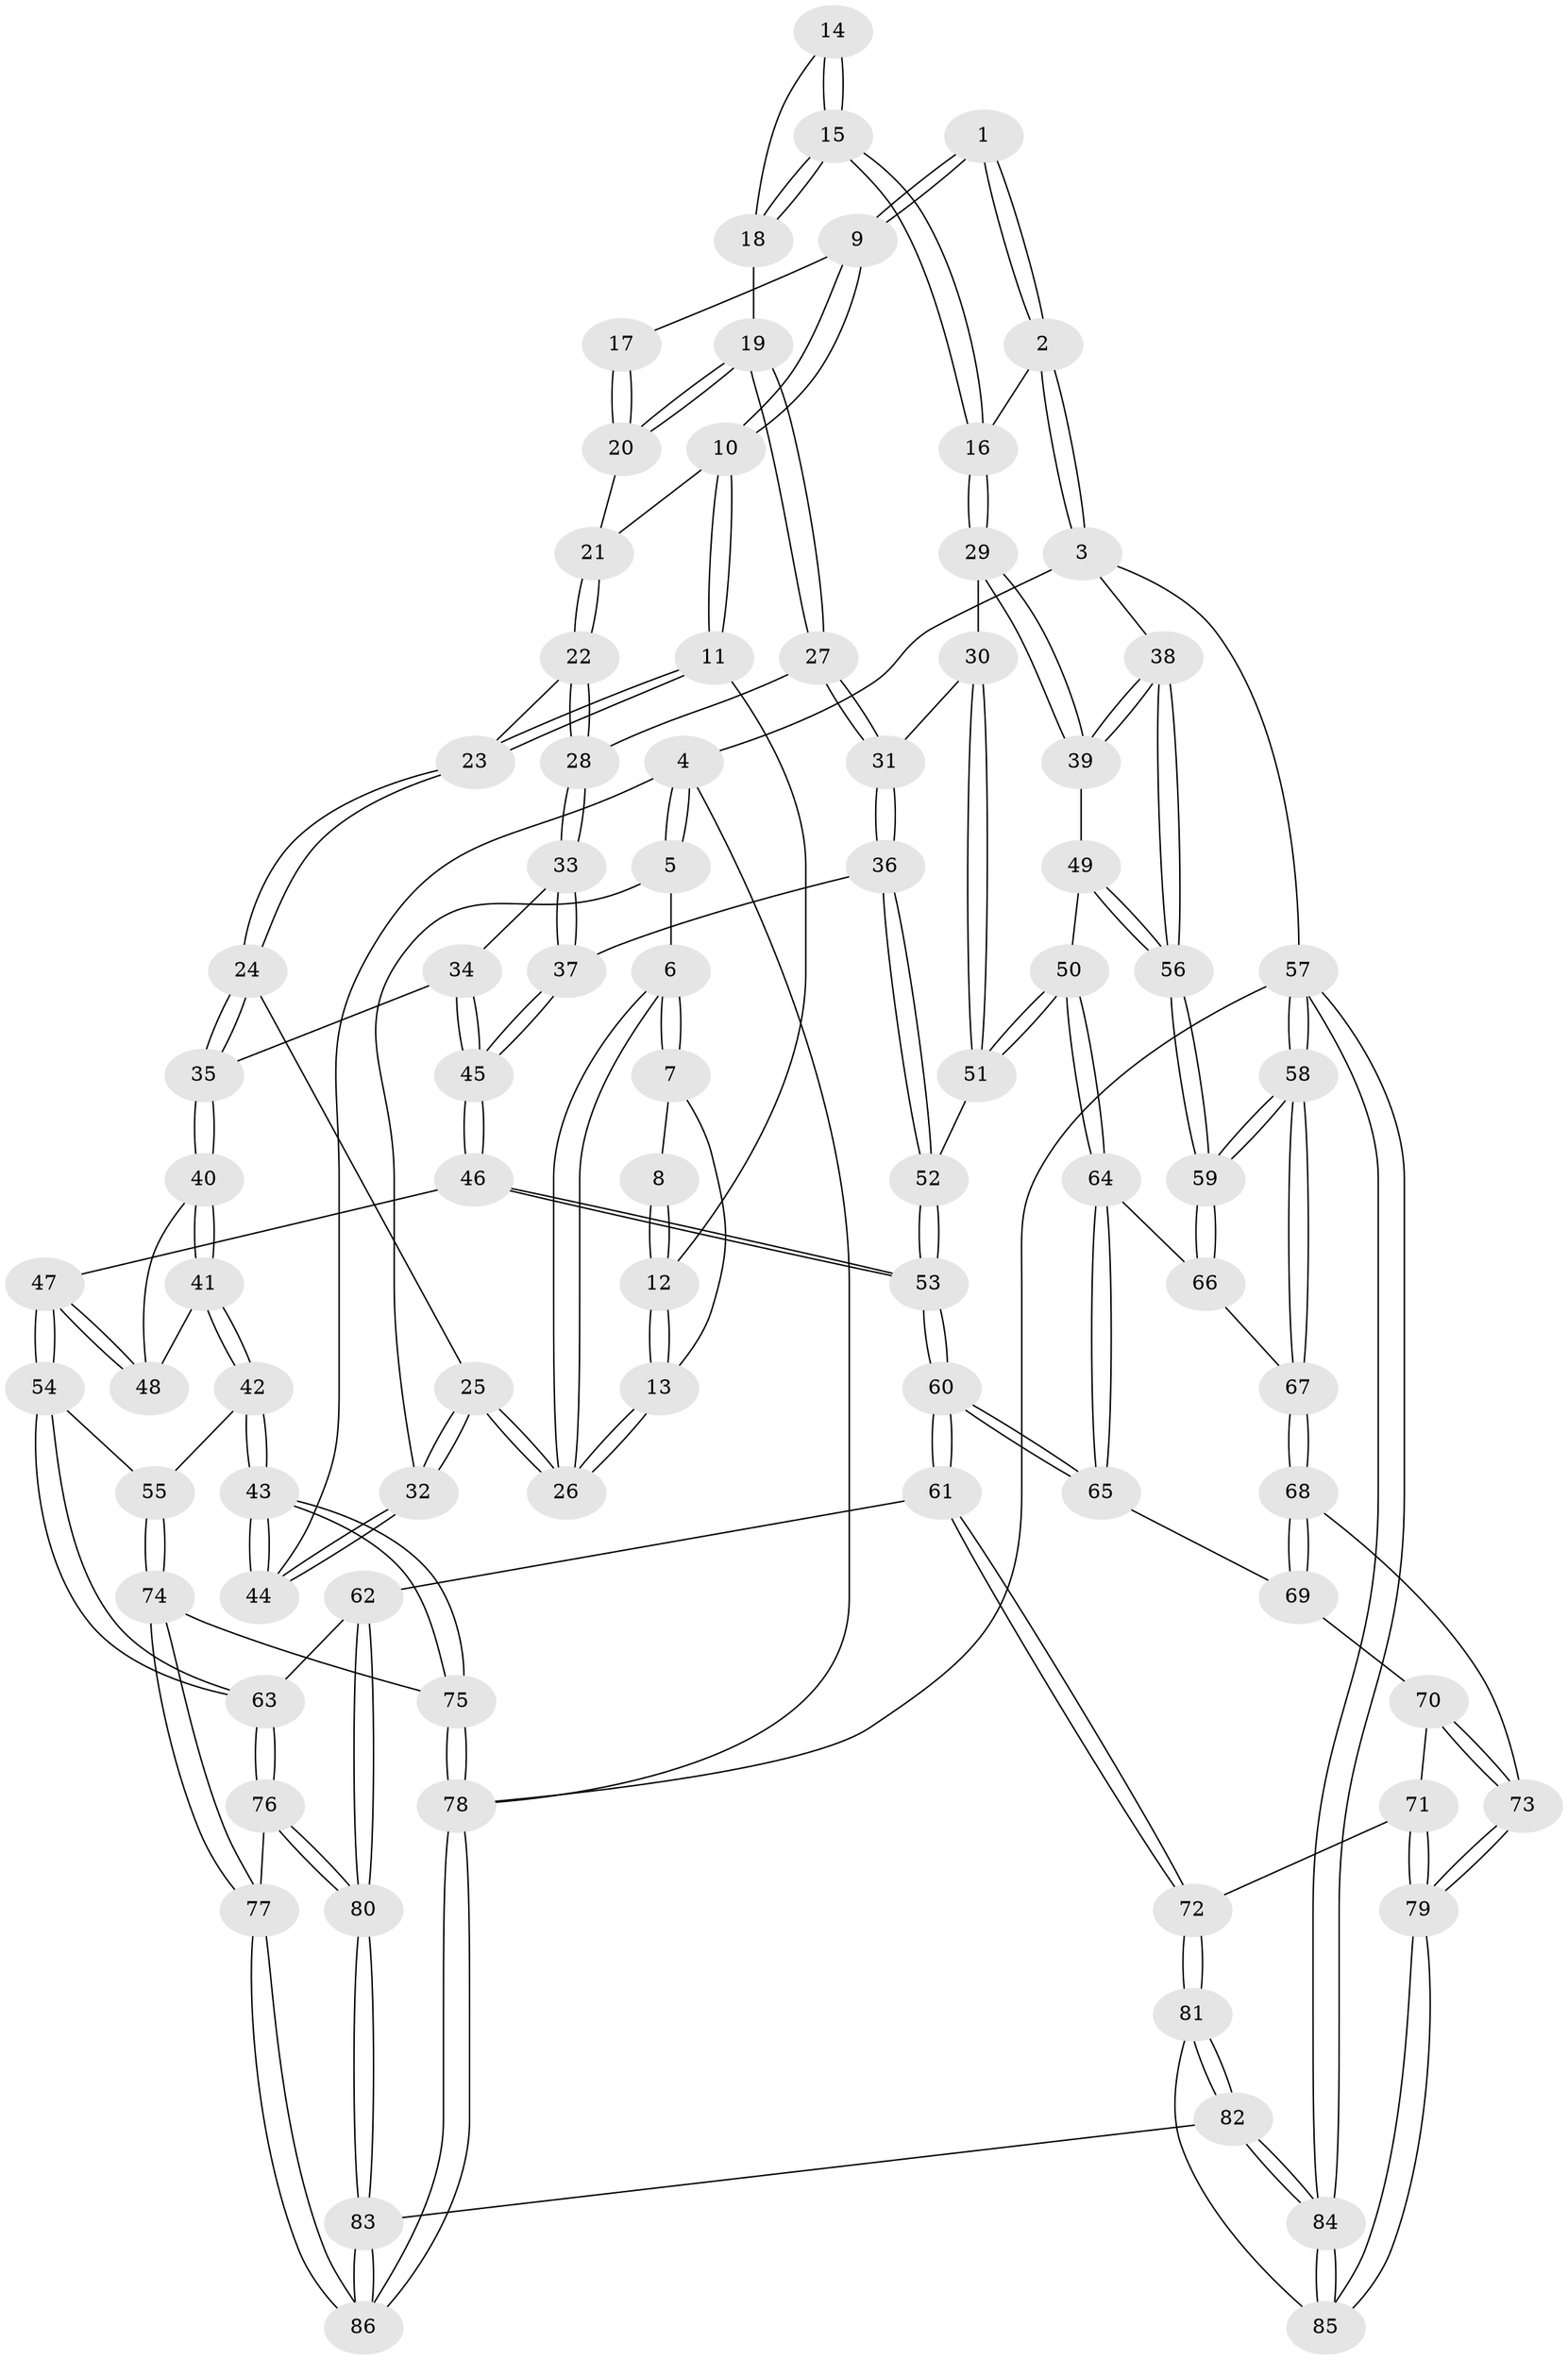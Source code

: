 // coarse degree distribution, {5: 0.4666666666666667, 4: 0.21666666666666667, 3: 0.15, 6: 0.1, 8: 0.03333333333333333, 2: 0.016666666666666666, 7: 0.016666666666666666}
// Generated by graph-tools (version 1.1) at 2025/04/03/04/25 22:04:42]
// undirected, 86 vertices, 212 edges
graph export_dot {
graph [start="1"]
  node [color=gray90,style=filled];
  1 [pos="+0.47501083063728916+0"];
  2 [pos="+1+0"];
  3 [pos="+1+0"];
  4 [pos="+0+0"];
  5 [pos="+0+0"];
  6 [pos="+0+0"];
  7 [pos="+0.09133048949788454+0"];
  8 [pos="+0.35856303470514994+0"];
  9 [pos="+0.4969546893144753+0.04408302723867725"];
  10 [pos="+0.46108257478422954+0.10261742884445425"];
  11 [pos="+0.38070603534388103+0.1330554055483337"];
  12 [pos="+0.34436895911510546+0.04407880327397601"];
  13 [pos="+0.24954330149193707+0.13163914477075092"];
  14 [pos="+0.571761487380562+0.08679826141282278"];
  15 [pos="+0.8262148502294844+0.09443237551557118"];
  16 [pos="+0.8504040567756046+0.09078127386522374"];
  17 [pos="+0.5114960280210824+0.05689896604406975"];
  18 [pos="+0.5757786202179447+0.17342717227220278"];
  19 [pos="+0.5585610895661892+0.1865904298678547"];
  20 [pos="+0.5505427830251753+0.17808063351903386"];
  21 [pos="+0.47592608862516717+0.146580811768475"];
  22 [pos="+0.46032195810038284+0.20354071980918295"];
  23 [pos="+0.3355392628215936+0.2234578774174347"];
  24 [pos="+0.28211541588905625+0.27323799611316685"];
  25 [pos="+0.24715455518120635+0.27009530096648765"];
  26 [pos="+0.24278234625833217+0.2401992000087727"];
  27 [pos="+0.5439789825034905+0.2568973620406885"];
  28 [pos="+0.5409882546768241+0.25812764562121154"];
  29 [pos="+0.8045723667262726+0.26857938110675594"];
  30 [pos="+0.7436702002949814+0.3172659870341253"];
  31 [pos="+0.7280753252591771+0.3252259947471444"];
  32 [pos="+0.19616972763434995+0.2960941638907628"];
  33 [pos="+0.5048146774691056+0.300230464066799"];
  34 [pos="+0.4110030061158494+0.3544156487405635"];
  35 [pos="+0.38209898206141846+0.35542762001169315"];
  36 [pos="+0.6620342704090151+0.4155606986786245"];
  37 [pos="+0.6041792473835528+0.4422684346078237"];
  38 [pos="+1+0.44505444764666063"];
  39 [pos="+0.92635362172301+0.3997820206686701"];
  40 [pos="+0.3794000694600105+0.3917371909590135"];
  41 [pos="+0.26302152393404044+0.5534734452053329"];
  42 [pos="+0.2607014881974517+0.5544130416790304"];
  43 [pos="+0+0.5416524338374028"];
  44 [pos="+0+0.4842408799297884"];
  45 [pos="+0.567619511559117+0.4710062235448879"];
  46 [pos="+0.5214905853100265+0.5863083865203107"];
  47 [pos="+0.4895169059700518+0.5897425944275124"];
  48 [pos="+0.4348373873894813+0.5530237792169145"];
  49 [pos="+0.8682367213985657+0.5754212288569994"];
  50 [pos="+0.8412283305040292+0.6100569373475823"];
  51 [pos="+0.8322847349855597+0.6047490120469713"];
  52 [pos="+0.7379831557685833+0.5768411315646045"];
  53 [pos="+0.5832733538266326+0.6405273802216146"];
  54 [pos="+0.3802164225570007+0.7185609546052392"];
  55 [pos="+0.3708418925064288+0.7140255555366605"];
  56 [pos="+1+0.49726201177106755"];
  57 [pos="+1+1"];
  58 [pos="+1+1"];
  59 [pos="+1+0.6957877973748946"];
  60 [pos="+0.6072381991601046+0.728889991322275"];
  61 [pos="+0.6003204975512173+0.7660291969230176"];
  62 [pos="+0.5282822953408901+0.7940845329200061"];
  63 [pos="+0.3895134311650655+0.7641397598883835"];
  64 [pos="+0.8417910171349425+0.6121552435532955"];
  65 [pos="+0.7359900531196202+0.7133198027151734"];
  66 [pos="+0.8499479834339477+0.6228581336346384"];
  67 [pos="+0.8899581932772983+0.7835983269621761"];
  68 [pos="+0.8202632706858808+0.8095639654960166"];
  69 [pos="+0.7423150479829393+0.7309786354678836"];
  70 [pos="+0.737027732801024+0.7723655410018144"];
  71 [pos="+0.7067150374014728+0.8015443501539972"];
  72 [pos="+0.6099030408840829+0.7817938368450545"];
  73 [pos="+0.8030131742473574+0.8218336741315538"];
  74 [pos="+0.10297736582849358+0.7188266518490614"];
  75 [pos="+0+0.5590522317994134"];
  76 [pos="+0.35167816019275133+0.8551932646326145"];
  77 [pos="+0.1755374808530914+0.8460979842217283"];
  78 [pos="+0+1"];
  79 [pos="+0.7728378261763987+0.8520213893887565"];
  80 [pos="+0.4401022084519884+1"];
  81 [pos="+0.625564162961522+0.8545773046730583"];
  82 [pos="+0.4785526085452528+1"];
  83 [pos="+0.46073070199423116+1"];
  84 [pos="+0.8225043961625096+1"];
  85 [pos="+0.7479188163387799+0.9237477501223674"];
  86 [pos="+0.08680070727637204+1"];
  1 -- 2;
  1 -- 2;
  1 -- 9;
  1 -- 9;
  2 -- 3;
  2 -- 3;
  2 -- 16;
  3 -- 4;
  3 -- 38;
  3 -- 57;
  4 -- 5;
  4 -- 5;
  4 -- 44;
  4 -- 78;
  5 -- 6;
  5 -- 32;
  6 -- 7;
  6 -- 7;
  6 -- 26;
  6 -- 26;
  7 -- 8;
  7 -- 13;
  8 -- 12;
  8 -- 12;
  9 -- 10;
  9 -- 10;
  9 -- 17;
  10 -- 11;
  10 -- 11;
  10 -- 21;
  11 -- 12;
  11 -- 23;
  11 -- 23;
  12 -- 13;
  12 -- 13;
  13 -- 26;
  13 -- 26;
  14 -- 15;
  14 -- 15;
  14 -- 18;
  15 -- 16;
  15 -- 16;
  15 -- 18;
  15 -- 18;
  16 -- 29;
  16 -- 29;
  17 -- 20;
  17 -- 20;
  18 -- 19;
  19 -- 20;
  19 -- 20;
  19 -- 27;
  19 -- 27;
  20 -- 21;
  21 -- 22;
  21 -- 22;
  22 -- 23;
  22 -- 28;
  22 -- 28;
  23 -- 24;
  23 -- 24;
  24 -- 25;
  24 -- 35;
  24 -- 35;
  25 -- 26;
  25 -- 26;
  25 -- 32;
  25 -- 32;
  27 -- 28;
  27 -- 31;
  27 -- 31;
  28 -- 33;
  28 -- 33;
  29 -- 30;
  29 -- 39;
  29 -- 39;
  30 -- 31;
  30 -- 51;
  30 -- 51;
  31 -- 36;
  31 -- 36;
  32 -- 44;
  32 -- 44;
  33 -- 34;
  33 -- 37;
  33 -- 37;
  34 -- 35;
  34 -- 45;
  34 -- 45;
  35 -- 40;
  35 -- 40;
  36 -- 37;
  36 -- 52;
  36 -- 52;
  37 -- 45;
  37 -- 45;
  38 -- 39;
  38 -- 39;
  38 -- 56;
  38 -- 56;
  39 -- 49;
  40 -- 41;
  40 -- 41;
  40 -- 48;
  41 -- 42;
  41 -- 42;
  41 -- 48;
  42 -- 43;
  42 -- 43;
  42 -- 55;
  43 -- 44;
  43 -- 44;
  43 -- 75;
  43 -- 75;
  45 -- 46;
  45 -- 46;
  46 -- 47;
  46 -- 53;
  46 -- 53;
  47 -- 48;
  47 -- 48;
  47 -- 54;
  47 -- 54;
  49 -- 50;
  49 -- 56;
  49 -- 56;
  50 -- 51;
  50 -- 51;
  50 -- 64;
  50 -- 64;
  51 -- 52;
  52 -- 53;
  52 -- 53;
  53 -- 60;
  53 -- 60;
  54 -- 55;
  54 -- 63;
  54 -- 63;
  55 -- 74;
  55 -- 74;
  56 -- 59;
  56 -- 59;
  57 -- 58;
  57 -- 58;
  57 -- 84;
  57 -- 84;
  57 -- 78;
  58 -- 59;
  58 -- 59;
  58 -- 67;
  58 -- 67;
  59 -- 66;
  59 -- 66;
  60 -- 61;
  60 -- 61;
  60 -- 65;
  60 -- 65;
  61 -- 62;
  61 -- 72;
  61 -- 72;
  62 -- 63;
  62 -- 80;
  62 -- 80;
  63 -- 76;
  63 -- 76;
  64 -- 65;
  64 -- 65;
  64 -- 66;
  65 -- 69;
  66 -- 67;
  67 -- 68;
  67 -- 68;
  68 -- 69;
  68 -- 69;
  68 -- 73;
  69 -- 70;
  70 -- 71;
  70 -- 73;
  70 -- 73;
  71 -- 72;
  71 -- 79;
  71 -- 79;
  72 -- 81;
  72 -- 81;
  73 -- 79;
  73 -- 79;
  74 -- 75;
  74 -- 77;
  74 -- 77;
  75 -- 78;
  75 -- 78;
  76 -- 77;
  76 -- 80;
  76 -- 80;
  77 -- 86;
  77 -- 86;
  78 -- 86;
  78 -- 86;
  79 -- 85;
  79 -- 85;
  80 -- 83;
  80 -- 83;
  81 -- 82;
  81 -- 82;
  81 -- 85;
  82 -- 83;
  82 -- 84;
  82 -- 84;
  83 -- 86;
  83 -- 86;
  84 -- 85;
  84 -- 85;
}
